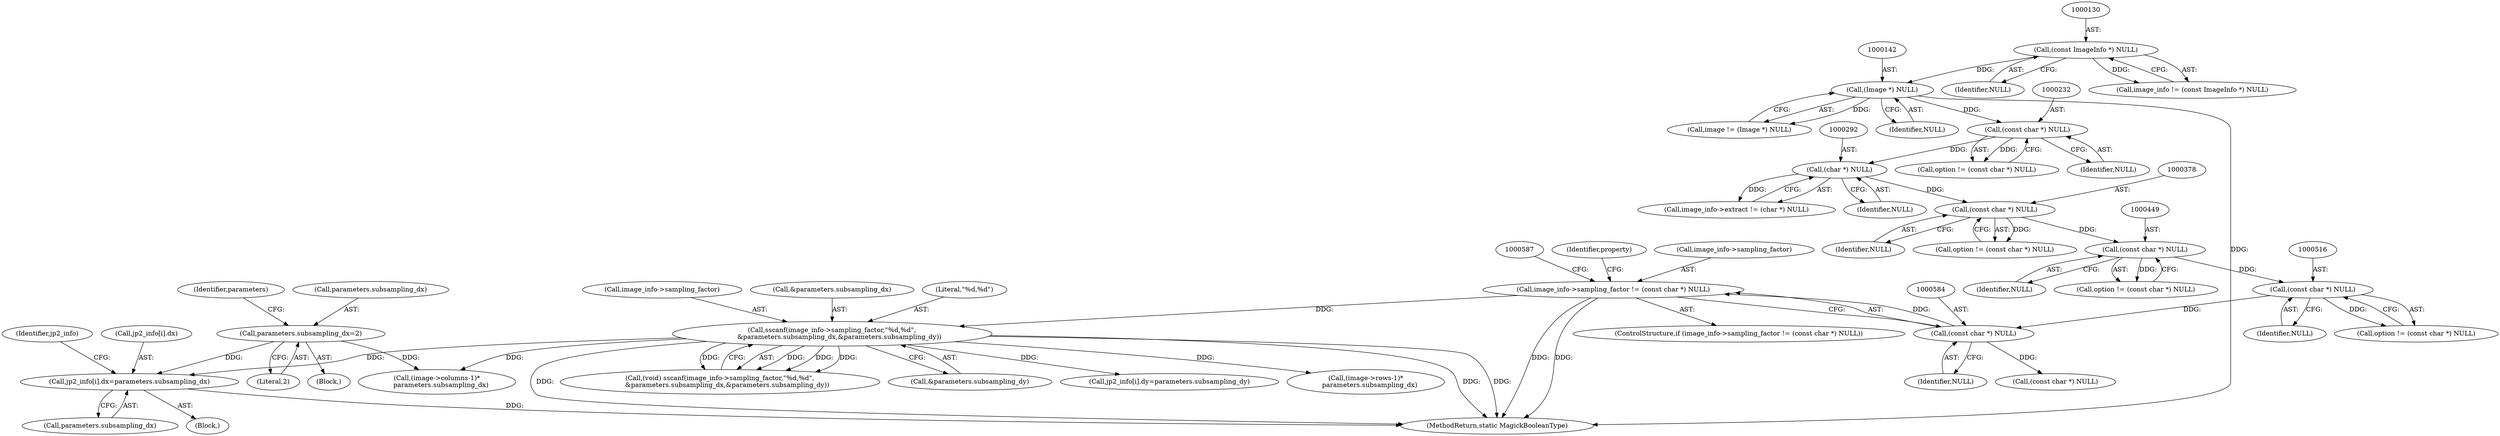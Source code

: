 digraph "0_ImageMagick_3d5ac8c20846871f1eb3068b65f93da7cd33bfd0_0@array" {
"1000761" [label="(Call,jp2_info[i].dx=parameters.subsampling_dx)"];
"1000635" [label="(Call,parameters.subsampling_dx=2)"];
"1000588" [label="(Call,sscanf(image_info->sampling_factor,\"%d,%d\",\n       &parameters.subsampling_dx,&parameters.subsampling_dy))"];
"1000579" [label="(Call,image_info->sampling_factor != (const char *) NULL)"];
"1000583" [label="(Call,(const char *) NULL)"];
"1000515" [label="(Call,(const char *) NULL)"];
"1000448" [label="(Call,(const char *) NULL)"];
"1000377" [label="(Call,(const char *) NULL)"];
"1000291" [label="(Call,(char *) NULL)"];
"1000231" [label="(Call,(const char *) NULL)"];
"1000141" [label="(Call,(Image *) NULL)"];
"1000129" [label="(Call,(const ImageInfo *) NULL)"];
"1000517" [label="(Identifier,NULL)"];
"1000761" [label="(Call,jp2_info[i].dx=parameters.subsampling_dx)"];
"1000513" [label="(Call,option != (const char *) NULL)"];
"1000696" [label="(Block,)"];
"1000131" [label="(Identifier,NULL)"];
"1000379" [label="(Identifier,NULL)"];
"1001299" [label="(MethodReturn,static MagickBooleanType)"];
"1000602" [label="(Identifier,property)"];
"1000129" [label="(Call,(const ImageInfo *) NULL)"];
"1000127" [label="(Call,image_info != (const ImageInfo *) NULL)"];
"1000585" [label="(Identifier,NULL)"];
"1000141" [label="(Call,(Image *) NULL)"];
"1000450" [label="(Identifier,NULL)"];
"1000233" [label="(Identifier,NULL)"];
"1000589" [label="(Call,image_info->sampling_factor)"];
"1000593" [label="(Call,&parameters.subsampling_dx)"];
"1000672" [label="(Identifier,parameters)"];
"1000377" [label="(Call,(const char *) NULL)"];
"1000636" [label="(Call,parameters.subsampling_dx)"];
"1000597" [label="(Call,&parameters.subsampling_dy)"];
"1000579" [label="(Call,image_info->sampling_factor != (const char *) NULL)"];
"1000770" [label="(Call,jp2_info[i].dy=parameters.subsampling_dy)"];
"1000446" [label="(Call,option != (const char *) NULL)"];
"1000866" [label="(Call,(image->rows-1)*\n    parameters.subsampling_dx)"];
"1000843" [label="(Call,(image->columns-1)*\n    parameters.subsampling_dx)"];
"1000583" [label="(Call,(const char *) NULL)"];
"1000580" [label="(Call,image_info->sampling_factor)"];
"1000631" [label="(Block,)"];
"1000375" [label="(Call,option != (const char *) NULL)"];
"1000291" [label="(Call,(char *) NULL)"];
"1000287" [label="(Call,image_info->extract != (char *) NULL)"];
"1000229" [label="(Call,option != (const char *) NULL)"];
"1000639" [label="(Literal,2)"];
"1000586" [label="(Call,(void) sscanf(image_info->sampling_factor,\"%d,%d\",\n       &parameters.subsampling_dx,&parameters.subsampling_dy))"];
"1000293" [label="(Identifier,NULL)"];
"1000592" [label="(Literal,\"%d,%d\")"];
"1000773" [label="(Identifier,jp2_info)"];
"1000588" [label="(Call,sscanf(image_info->sampling_factor,\"%d,%d\",\n       &parameters.subsampling_dx,&parameters.subsampling_dy))"];
"1000767" [label="(Call,parameters.subsampling_dx)"];
"1000578" [label="(ControlStructure,if (image_info->sampling_factor != (const char *) NULL))"];
"1000515" [label="(Call,(const char *) NULL)"];
"1000609" [label="(Call,(const char *) NULL)"];
"1000762" [label="(Call,jp2_info[i].dx)"];
"1000635" [label="(Call,parameters.subsampling_dx=2)"];
"1000139" [label="(Call,image != (Image *) NULL)"];
"1000231" [label="(Call,(const char *) NULL)"];
"1000448" [label="(Call,(const char *) NULL)"];
"1000143" [label="(Identifier,NULL)"];
"1000761" -> "1000696"  [label="AST: "];
"1000761" -> "1000767"  [label="CFG: "];
"1000762" -> "1000761"  [label="AST: "];
"1000767" -> "1000761"  [label="AST: "];
"1000773" -> "1000761"  [label="CFG: "];
"1000761" -> "1001299"  [label="DDG: "];
"1000635" -> "1000761"  [label="DDG: "];
"1000588" -> "1000761"  [label="DDG: "];
"1000635" -> "1000631"  [label="AST: "];
"1000635" -> "1000639"  [label="CFG: "];
"1000636" -> "1000635"  [label="AST: "];
"1000639" -> "1000635"  [label="AST: "];
"1000672" -> "1000635"  [label="CFG: "];
"1000635" -> "1000843"  [label="DDG: "];
"1000588" -> "1000586"  [label="AST: "];
"1000588" -> "1000597"  [label="CFG: "];
"1000589" -> "1000588"  [label="AST: "];
"1000592" -> "1000588"  [label="AST: "];
"1000593" -> "1000588"  [label="AST: "];
"1000597" -> "1000588"  [label="AST: "];
"1000586" -> "1000588"  [label="CFG: "];
"1000588" -> "1001299"  [label="DDG: "];
"1000588" -> "1001299"  [label="DDG: "];
"1000588" -> "1001299"  [label="DDG: "];
"1000588" -> "1000586"  [label="DDG: "];
"1000588" -> "1000586"  [label="DDG: "];
"1000588" -> "1000586"  [label="DDG: "];
"1000588" -> "1000586"  [label="DDG: "];
"1000579" -> "1000588"  [label="DDG: "];
"1000588" -> "1000770"  [label="DDG: "];
"1000588" -> "1000843"  [label="DDG: "];
"1000588" -> "1000866"  [label="DDG: "];
"1000579" -> "1000578"  [label="AST: "];
"1000579" -> "1000583"  [label="CFG: "];
"1000580" -> "1000579"  [label="AST: "];
"1000583" -> "1000579"  [label="AST: "];
"1000587" -> "1000579"  [label="CFG: "];
"1000602" -> "1000579"  [label="CFG: "];
"1000579" -> "1001299"  [label="DDG: "];
"1000579" -> "1001299"  [label="DDG: "];
"1000583" -> "1000579"  [label="DDG: "];
"1000583" -> "1000585"  [label="CFG: "];
"1000584" -> "1000583"  [label="AST: "];
"1000585" -> "1000583"  [label="AST: "];
"1000515" -> "1000583"  [label="DDG: "];
"1000583" -> "1000609"  [label="DDG: "];
"1000515" -> "1000513"  [label="AST: "];
"1000515" -> "1000517"  [label="CFG: "];
"1000516" -> "1000515"  [label="AST: "];
"1000517" -> "1000515"  [label="AST: "];
"1000513" -> "1000515"  [label="CFG: "];
"1000515" -> "1000513"  [label="DDG: "];
"1000448" -> "1000515"  [label="DDG: "];
"1000448" -> "1000446"  [label="AST: "];
"1000448" -> "1000450"  [label="CFG: "];
"1000449" -> "1000448"  [label="AST: "];
"1000450" -> "1000448"  [label="AST: "];
"1000446" -> "1000448"  [label="CFG: "];
"1000448" -> "1000446"  [label="DDG: "];
"1000377" -> "1000448"  [label="DDG: "];
"1000377" -> "1000375"  [label="AST: "];
"1000377" -> "1000379"  [label="CFG: "];
"1000378" -> "1000377"  [label="AST: "];
"1000379" -> "1000377"  [label="AST: "];
"1000375" -> "1000377"  [label="CFG: "];
"1000377" -> "1000375"  [label="DDG: "];
"1000291" -> "1000377"  [label="DDG: "];
"1000291" -> "1000287"  [label="AST: "];
"1000291" -> "1000293"  [label="CFG: "];
"1000292" -> "1000291"  [label="AST: "];
"1000293" -> "1000291"  [label="AST: "];
"1000287" -> "1000291"  [label="CFG: "];
"1000291" -> "1000287"  [label="DDG: "];
"1000231" -> "1000291"  [label="DDG: "];
"1000231" -> "1000229"  [label="AST: "];
"1000231" -> "1000233"  [label="CFG: "];
"1000232" -> "1000231"  [label="AST: "];
"1000233" -> "1000231"  [label="AST: "];
"1000229" -> "1000231"  [label="CFG: "];
"1000231" -> "1000229"  [label="DDG: "];
"1000141" -> "1000231"  [label="DDG: "];
"1000141" -> "1000139"  [label="AST: "];
"1000141" -> "1000143"  [label="CFG: "];
"1000142" -> "1000141"  [label="AST: "];
"1000143" -> "1000141"  [label="AST: "];
"1000139" -> "1000141"  [label="CFG: "];
"1000141" -> "1001299"  [label="DDG: "];
"1000141" -> "1000139"  [label="DDG: "];
"1000129" -> "1000141"  [label="DDG: "];
"1000129" -> "1000127"  [label="AST: "];
"1000129" -> "1000131"  [label="CFG: "];
"1000130" -> "1000129"  [label="AST: "];
"1000131" -> "1000129"  [label="AST: "];
"1000127" -> "1000129"  [label="CFG: "];
"1000129" -> "1000127"  [label="DDG: "];
}

